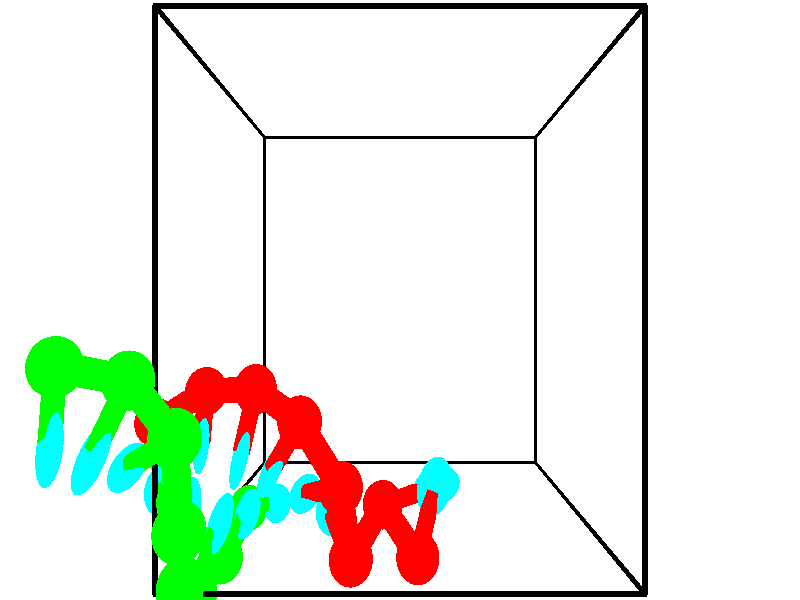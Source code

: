 // switches for output
#declare DRAW_BASES = 1; // possible values are 0, 1; only relevant for DNA ribbons
#declare DRAW_BASES_TYPE = 3; // possible values are 1, 2, 3; only relevant for DNA ribbons
#declare DRAW_FOG = 0; // set to 1 to enable fog

#include "colors.inc"

#include "transforms.inc"
background { rgb <1, 1, 1>}

#default {
   normal{
       ripples 0.25
       frequency 0.20
       turbulence 0.2
       lambda 5
   }
	finish {
		phong 0.1
		phong_size 40.
	}
}

// original window dimensions: 1024x640


// camera settings

camera {
	sky <-0, 1, 0>
	up <-0, 1, 0>
	right 1.6 * <1, 0, 0>
	location <2.5, 2.5, 11.1562>
	look_at <2.5, 2.5, 2.5>
	direction <0, 0, -8.6562>
	angle 67.0682
}


# declare cpy_camera_pos = <2.5, 2.5, 11.1562>;
# if (DRAW_FOG = 1)
fog {
	fog_type 2
	up vnormalize(cpy_camera_pos)
	color rgbt<1,1,1,0.3>
	distance 1e-5
	fog_alt 3e-3
	fog_offset 4
}
# end


// LIGHTS

# declare lum = 6;
global_settings {
	ambient_light rgb lum * <0.05, 0.05, 0.05>
	max_trace_level 15
}# declare cpy_direct_light_amount = 0.25;
light_source
{	1000 * <-1, -1, 1>,
	rgb lum * cpy_direct_light_amount
	parallel
}

light_source
{	1000 * <1, 1, -1>,
	rgb lum * cpy_direct_light_amount
	parallel
}

// strand 0

// nucleotide -1

// particle -1
sphere {
	<2.706326, 0.011077, 4.154996> 0.250000
	pigment { color rgbt <1,0,0,0> }
	no_shadow
}
cylinder {
	<2.823944, 0.371341, 4.027029>,  <2.894515, 0.587500, 3.950249>, 0.100000
	pigment { color rgbt <1,0,0,0> }
	no_shadow
}
cylinder {
	<2.823944, 0.371341, 4.027029>,  <2.706326, 0.011077, 4.154996>, 0.100000
	pigment { color rgbt <1,0,0,0> }
	no_shadow
}

// particle -1
sphere {
	<2.823944, 0.371341, 4.027029> 0.100000
	pigment { color rgbt <1,0,0,0> }
	no_shadow
}
sphere {
	0, 1
	scale<0.080000,0.200000,0.300000>
	matrix <0.106872, -0.363598, -0.925405,
		-0.949798, 0.237920, -0.203170,
		0.294045, 0.900661, -0.319918,
		2.912158, 0.641540, 3.931054>
	pigment { color rgbt <0,1,1,0> }
	no_shadow
}
cylinder {
	<2.282916, 0.357103, 3.566603>,  <2.706326, 0.011077, 4.154996>, 0.130000
	pigment { color rgbt <1,0,0,0> }
	no_shadow
}

// nucleotide -1

// particle -1
sphere {
	<2.282916, 0.357103, 3.566603> 0.250000
	pigment { color rgbt <1,0,0,0> }
	no_shadow
}
cylinder {
	<2.668053, 0.464983, 3.560968>,  <2.899135, 0.529712, 3.557587>, 0.100000
	pigment { color rgbt <1,0,0,0> }
	no_shadow
}
cylinder {
	<2.668053, 0.464983, 3.560968>,  <2.282916, 0.357103, 3.566603>, 0.100000
	pigment { color rgbt <1,0,0,0> }
	no_shadow
}

// particle -1
sphere {
	<2.668053, 0.464983, 3.560968> 0.100000
	pigment { color rgbt <1,0,0,0> }
	no_shadow
}
sphere {
	0, 1
	scale<0.080000,0.200000,0.300000>
	matrix <0.022325, -0.131468, -0.991069,
		-0.269144, 0.953928, -0.132604,
		0.962841, 0.269700, -0.014088,
		2.956905, 0.545894, 3.556742>
	pigment { color rgbt <0,1,1,0> }
	no_shadow
}
cylinder {
	<1.940106, 0.036348, 4.273770>,  <2.282916, 0.357103, 3.566603>, 0.130000
	pigment { color rgbt <1,0,0,0> }
	no_shadow
}

// nucleotide -1

// particle -1
sphere {
	<1.940106, 0.036348, 4.273770> 0.250000
	pigment { color rgbt <1,0,0,0> }
	no_shadow
}
cylinder {
	<1.770985, 0.197156, 3.948902>,  <1.669512, 0.293641, 3.753982>, 0.100000
	pigment { color rgbt <1,0,0,0> }
	no_shadow
}
cylinder {
	<1.770985, 0.197156, 3.948902>,  <1.940106, 0.036348, 4.273770>, 0.100000
	pigment { color rgbt <1,0,0,0> }
	no_shadow
}

// particle -1
sphere {
	<1.770985, 0.197156, 3.948902> 0.100000
	pigment { color rgbt <1,0,0,0> }
	no_shadow
}
sphere {
	0, 1
	scale<0.080000,0.200000,0.300000>
	matrix <-0.510903, 0.634467, 0.580026,
		0.748476, 0.660176, -0.062861,
		-0.422802, 0.402020, -0.812169,
		1.644144, 0.317762, 3.705251>
	pigment { color rgbt <0,1,1,0> }
	no_shadow
}
cylinder {
	<1.832699, 0.737636, 4.368216>,  <1.940106, 0.036348, 4.273770>, 0.130000
	pigment { color rgbt <1,0,0,0> }
	no_shadow
}

// nucleotide -1

// particle -1
sphere {
	<1.832699, 0.737636, 4.368216> 0.250000
	pigment { color rgbt <1,0,0,0> }
	no_shadow
}
cylinder {
	<1.557800, 0.634950, 4.096395>,  <1.392861, 0.573339, 3.933303>, 0.100000
	pigment { color rgbt <1,0,0,0> }
	no_shadow
}
cylinder {
	<1.557800, 0.634950, 4.096395>,  <1.832699, 0.737636, 4.368216>, 0.100000
	pigment { color rgbt <1,0,0,0> }
	no_shadow
}

// particle -1
sphere {
	<1.557800, 0.634950, 4.096395> 0.100000
	pigment { color rgbt <1,0,0,0> }
	no_shadow
}
sphere {
	0, 1
	scale<0.080000,0.200000,0.300000>
	matrix <-0.711093, 0.428922, 0.557111,
		0.148456, 0.866097, -0.477323,
		-0.687246, -0.256715, -0.679551,
		1.351626, 0.557936, 3.892530>
	pigment { color rgbt <0,1,1,0> }
	no_shadow
}
cylinder {
	<1.360739, 1.343749, 4.294868>,  <1.832699, 0.737636, 4.368216>, 0.130000
	pigment { color rgbt <1,0,0,0> }
	no_shadow
}

// nucleotide -1

// particle -1
sphere {
	<1.360739, 1.343749, 4.294868> 0.250000
	pigment { color rgbt <1,0,0,0> }
	no_shadow
}
cylinder {
	<1.140892, 1.038673, 4.158501>,  <1.008984, 0.855627, 4.076681>, 0.100000
	pigment { color rgbt <1,0,0,0> }
	no_shadow
}
cylinder {
	<1.140892, 1.038673, 4.158501>,  <1.360739, 1.343749, 4.294868>, 0.100000
	pigment { color rgbt <1,0,0,0> }
	no_shadow
}

// particle -1
sphere {
	<1.140892, 1.038673, 4.158501> 0.100000
	pigment { color rgbt <1,0,0,0> }
	no_shadow
}
sphere {
	0, 1
	scale<0.080000,0.200000,0.300000>
	matrix <-0.811999, 0.391760, 0.432645,
		-0.196417, 0.514613, -0.834622,
		-0.549616, -0.762691, -0.340917,
		0.976007, 0.809865, 4.056225>
	pigment { color rgbt <0,1,1,0> }
	no_shadow
}
cylinder {
	<0.763108, 1.606134, 3.894348>,  <1.360739, 1.343749, 4.294868>, 0.130000
	pigment { color rgbt <1,0,0,0> }
	no_shadow
}

// nucleotide -1

// particle -1
sphere {
	<0.763108, 1.606134, 3.894348> 0.250000
	pigment { color rgbt <1,0,0,0> }
	no_shadow
}
cylinder {
	<0.687695, 1.234380, 4.021280>,  <0.642447, 1.011328, 4.097439>, 0.100000
	pigment { color rgbt <1,0,0,0> }
	no_shadow
}
cylinder {
	<0.687695, 1.234380, 4.021280>,  <0.763108, 1.606134, 3.894348>, 0.100000
	pigment { color rgbt <1,0,0,0> }
	no_shadow
}

// particle -1
sphere {
	<0.687695, 1.234380, 4.021280> 0.100000
	pigment { color rgbt <1,0,0,0> }
	no_shadow
}
sphere {
	0, 1
	scale<0.080000,0.200000,0.300000>
	matrix <-0.875430, 0.305481, 0.374571,
		-0.445059, -0.207181, -0.871205,
		-0.188533, -0.929386, 0.317329,
		0.631135, 0.955564, 4.116479>
	pigment { color rgbt <0,1,1,0> }
	no_shadow
}
cylinder {
	<0.085945, 1.552965, 3.636522>,  <0.763108, 1.606134, 3.894348>, 0.130000
	pigment { color rgbt <1,0,0,0> }
	no_shadow
}

// nucleotide -1

// particle -1
sphere {
	<0.085945, 1.552965, 3.636522> 0.250000
	pigment { color rgbt <1,0,0,0> }
	no_shadow
}
cylinder {
	<0.147827, 1.288537, 3.930202>,  <0.184957, 1.129880, 4.106411>, 0.100000
	pigment { color rgbt <1,0,0,0> }
	no_shadow
}
cylinder {
	<0.147827, 1.288537, 3.930202>,  <0.085945, 1.552965, 3.636522>, 0.100000
	pigment { color rgbt <1,0,0,0> }
	no_shadow
}

// particle -1
sphere {
	<0.147827, 1.288537, 3.930202> 0.100000
	pigment { color rgbt <1,0,0,0> }
	no_shadow
}
sphere {
	0, 1
	scale<0.080000,0.200000,0.300000>
	matrix <-0.908705, 0.196426, 0.368336,
		-0.387713, -0.724157, -0.570329,
		0.154706, -0.661070, 0.734202,
		0.194239, 1.090216, 4.150463>
	pigment { color rgbt <0,1,1,0> }
	no_shadow
}
cylinder {
	<-0.537166, 1.229707, 3.638976>,  <0.085945, 1.552965, 3.636522>, 0.130000
	pigment { color rgbt <1,0,0,0> }
	no_shadow
}

// nucleotide -1

// particle -1
sphere {
	<-0.537166, 1.229707, 3.638976> 0.250000
	pigment { color rgbt <1,0,0,0> }
	no_shadow
}
cylinder {
	<-0.379730, 1.148850, 3.997690>,  <-0.285269, 1.100335, 4.212919>, 0.100000
	pigment { color rgbt <1,0,0,0> }
	no_shadow
}
cylinder {
	<-0.379730, 1.148850, 3.997690>,  <-0.537166, 1.229707, 3.638976>, 0.100000
	pigment { color rgbt <1,0,0,0> }
	no_shadow
}

// particle -1
sphere {
	<-0.379730, 1.148850, 3.997690> 0.100000
	pigment { color rgbt <1,0,0,0> }
	no_shadow
}
sphere {
	0, 1
	scale<0.080000,0.200000,0.300000>
	matrix <-0.861874, 0.258205, 0.436468,
		-0.319784, -0.944705, -0.072596,
		0.393589, -0.202144, 0.896787,
		-0.261654, 1.088207, 4.266726>
	pigment { color rgbt <0,1,1,0> }
	no_shadow
}
// strand 1

// nucleotide -1

// particle -1
sphere {
	<-0.851214, 1.957966, 5.289425> 0.250000
	pigment { color rgbt <0,1,0,0> }
	no_shadow
}
cylinder {
	<-0.769630, 1.618601, 5.484810>,  <-0.720681, 1.414982, 5.602041>, 0.100000
	pigment { color rgbt <0,1,0,0> }
	no_shadow
}
cylinder {
	<-0.769630, 1.618601, 5.484810>,  <-0.851214, 1.957966, 5.289425>, 0.100000
	pigment { color rgbt <0,1,0,0> }
	no_shadow
}

// particle -1
sphere {
	<-0.769630, 1.618601, 5.484810> 0.100000
	pigment { color rgbt <0,1,0,0> }
	no_shadow
}
sphere {
	0, 1
	scale<0.080000,0.200000,0.300000>
	matrix <0.617079, -0.275935, -0.736935,
		0.760010, 0.451723, 0.467259,
		0.203958, -0.848414, 0.488463,
		-0.708443, 1.364077, 5.631349>
	pigment { color rgbt <0,1,1,0> }
	no_shadow
}
cylinder {
	<-0.218112, 1.828148, 5.113527>,  <-0.851214, 1.957966, 5.289425>, 0.130000
	pigment { color rgbt <0,1,0,0> }
	no_shadow
}

// nucleotide -1

// particle -1
sphere {
	<-0.218112, 1.828148, 5.113527> 0.250000
	pigment { color rgbt <0,1,0,0> }
	no_shadow
}
cylinder {
	<-0.375954, 1.477041, 5.222202>,  <-0.470658, 1.266377, 5.287407>, 0.100000
	pigment { color rgbt <0,1,0,0> }
	no_shadow
}
cylinder {
	<-0.375954, 1.477041, 5.222202>,  <-0.218112, 1.828148, 5.113527>, 0.100000
	pigment { color rgbt <0,1,0,0> }
	no_shadow
}

// particle -1
sphere {
	<-0.375954, 1.477041, 5.222202> 0.100000
	pigment { color rgbt <0,1,0,0> }
	no_shadow
}
sphere {
	0, 1
	scale<0.080000,0.200000,0.300000>
	matrix <0.495090, -0.452201, -0.741890,
		0.774064, -0.158242, 0.613013,
		-0.394603, -0.877767, 0.271688,
		-0.494335, 1.213711, 5.303709>
	pigment { color rgbt <0,1,1,0> }
	no_shadow
}
cylinder {
	<0.309486, 1.373078, 5.283904>,  <-0.218112, 1.828148, 5.113527>, 0.130000
	pigment { color rgbt <0,1,0,0> }
	no_shadow
}

// nucleotide -1

// particle -1
sphere {
	<0.309486, 1.373078, 5.283904> 0.250000
	pigment { color rgbt <0,1,0,0> }
	no_shadow
}
cylinder {
	<-0.021851, 1.205633, 5.134979>,  <-0.220652, 1.105167, 5.045624>, 0.100000
	pigment { color rgbt <0,1,0,0> }
	no_shadow
}
cylinder {
	<-0.021851, 1.205633, 5.134979>,  <0.309486, 1.373078, 5.283904>, 0.100000
	pigment { color rgbt <0,1,0,0> }
	no_shadow
}

// particle -1
sphere {
	<-0.021851, 1.205633, 5.134979> 0.100000
	pigment { color rgbt <0,1,0,0> }
	no_shadow
}
sphere {
	0, 1
	scale<0.080000,0.200000,0.300000>
	matrix <0.539184, -0.415284, -0.732680,
		0.152093, -0.807653, 0.569705,
		-0.828341, -0.418611, -0.372312,
		-0.270353, 1.080050, 5.023285>
	pigment { color rgbt <0,1,1,0> }
	no_shadow
}
cylinder {
	<0.370467, 0.631909, 5.331343>,  <0.309486, 1.373078, 5.283904>, 0.130000
	pigment { color rgbt <0,1,0,0> }
	no_shadow
}

// nucleotide -1

// particle -1
sphere {
	<0.370467, 0.631909, 5.331343> 0.250000
	pigment { color rgbt <0,1,0,0> }
	no_shadow
}
cylinder {
	<0.142998, 0.752205, 5.025097>,  <0.006516, 0.824383, 4.841350>, 0.100000
	pigment { color rgbt <0,1,0,0> }
	no_shadow
}
cylinder {
	<0.142998, 0.752205, 5.025097>,  <0.370467, 0.631909, 5.331343>, 0.100000
	pigment { color rgbt <0,1,0,0> }
	no_shadow
}

// particle -1
sphere {
	<0.142998, 0.752205, 5.025097> 0.100000
	pigment { color rgbt <0,1,0,0> }
	no_shadow
}
sphere {
	0, 1
	scale<0.080000,0.200000,0.300000>
	matrix <0.524152, -0.584839, -0.619054,
		-0.633936, -0.753337, 0.174949,
		-0.568674, 0.300741, -0.765614,
		-0.027604, 0.842427, 4.795413>
	pigment { color rgbt <0,1,1,0> }
	no_shadow
}
cylinder {
	<0.258858, 0.036699, 4.952730>,  <0.370467, 0.631909, 5.331343>, 0.130000
	pigment { color rgbt <0,1,0,0> }
	no_shadow
}

// nucleotide -1

// particle -1
sphere {
	<0.258858, 0.036699, 4.952730> 0.250000
	pigment { color rgbt <0,1,0,0> }
	no_shadow
}
cylinder {
	<0.213058, 0.353777, 4.713223>,  <0.185579, 0.544024, 4.569518>, 0.100000
	pigment { color rgbt <0,1,0,0> }
	no_shadow
}
cylinder {
	<0.213058, 0.353777, 4.713223>,  <0.258858, 0.036699, 4.952730>, 0.100000
	pigment { color rgbt <0,1,0,0> }
	no_shadow
}

// particle -1
sphere {
	<0.213058, 0.353777, 4.713223> 0.100000
	pigment { color rgbt <0,1,0,0> }
	no_shadow
}
sphere {
	0, 1
	scale<0.080000,0.200000,0.300000>
	matrix <0.639870, -0.402204, -0.654827,
		-0.759906, -0.458111, -0.461170,
		-0.114499, 0.792695, -0.598769,
		0.178709, 0.591586, 4.533592>
	pigment { color rgbt <0,1,1,0> }
	no_shadow
}
cylinder {
	<0.168866, -0.283637, 4.325425>,  <0.258858, 0.036699, 4.952730>, 0.130000
	pigment { color rgbt <0,1,0,0> }
	no_shadow
}

// nucleotide -1

// particle -1
sphere {
	<0.168866, -0.283637, 4.325425> 0.250000
	pigment { color rgbt <0,1,0,0> }
	no_shadow
}
cylinder {
	<0.317909, 0.083914, 4.273533>,  <0.407335, 0.304444, 4.242398>, 0.100000
	pigment { color rgbt <0,1,0,0> }
	no_shadow
}
cylinder {
	<0.317909, 0.083914, 4.273533>,  <0.168866, -0.283637, 4.325425>, 0.100000
	pigment { color rgbt <0,1,0,0> }
	no_shadow
}

// particle -1
sphere {
	<0.317909, 0.083914, 4.273533> 0.100000
	pigment { color rgbt <0,1,0,0> }
	no_shadow
}
sphere {
	0, 1
	scale<0.080000,0.200000,0.300000>
	matrix <0.676193, -0.364583, -0.640190,
		-0.635553, 0.150817, -0.757184,
		0.372608, 0.918876, -0.129730,
		0.429692, 0.359577, 4.234614>
	pigment { color rgbt <0,1,1,0> }
	no_shadow
}
cylinder {
	<0.271663, -0.204032, 3.588858>,  <0.168866, -0.283637, 4.325425>, 0.130000
	pigment { color rgbt <0,1,0,0> }
	no_shadow
}

// nucleotide -1

// particle -1
sphere {
	<0.271663, -0.204032, 3.588858> 0.250000
	pigment { color rgbt <0,1,0,0> }
	no_shadow
}
cylinder {
	<0.484322, 0.104769, 3.728207>,  <0.611917, 0.290049, 3.811816>, 0.100000
	pigment { color rgbt <0,1,0,0> }
	no_shadow
}
cylinder {
	<0.484322, 0.104769, 3.728207>,  <0.271663, -0.204032, 3.588858>, 0.100000
	pigment { color rgbt <0,1,0,0> }
	no_shadow
}

// particle -1
sphere {
	<0.484322, 0.104769, 3.728207> 0.100000
	pigment { color rgbt <0,1,0,0> }
	no_shadow
}
sphere {
	0, 1
	scale<0.080000,0.200000,0.300000>
	matrix <0.706302, -0.177109, -0.685398,
		-0.467429, 0.610446, -0.639427,
		0.531646, 0.772003, 0.348373,
		0.643816, 0.336370, 3.832718>
	pigment { color rgbt <0,1,1,0> }
	no_shadow
}
cylinder {
	<0.461773, 0.168631, 3.036531>,  <0.271663, -0.204032, 3.588858>, 0.130000
	pigment { color rgbt <0,1,0,0> }
	no_shadow
}

// nucleotide -1

// particle -1
sphere {
	<0.461773, 0.168631, 3.036531> 0.250000
	pigment { color rgbt <0,1,0,0> }
	no_shadow
}
cylinder {
	<0.733849, 0.275127, 3.309723>,  <0.897094, 0.339025, 3.473638>, 0.100000
	pigment { color rgbt <0,1,0,0> }
	no_shadow
}
cylinder {
	<0.733849, 0.275127, 3.309723>,  <0.461773, 0.168631, 3.036531>, 0.100000
	pigment { color rgbt <0,1,0,0> }
	no_shadow
}

// particle -1
sphere {
	<0.733849, 0.275127, 3.309723> 0.100000
	pigment { color rgbt <0,1,0,0> }
	no_shadow
}
sphere {
	0, 1
	scale<0.080000,0.200000,0.300000>
	matrix <0.729485, -0.154231, -0.666381,
		-0.072081, 0.951488, -0.299124,
		0.680188, 0.266240, 0.682979,
		0.937905, 0.354999, 3.514617>
	pigment { color rgbt <0,1,1,0> }
	no_shadow
}
// box output
cylinder {
	<0.000000, 0.000000, 0.000000>,  <5.000000, 0.000000, 0.000000>, 0.025000
	pigment { color rgbt <0,0,0,0> }
	no_shadow
}
cylinder {
	<0.000000, 0.000000, 0.000000>,  <0.000000, 5.000000, 0.000000>, 0.025000
	pigment { color rgbt <0,0,0,0> }
	no_shadow
}
cylinder {
	<0.000000, 0.000000, 0.000000>,  <0.000000, 0.000000, 5.000000>, 0.025000
	pigment { color rgbt <0,0,0,0> }
	no_shadow
}
cylinder {
	<5.000000, 5.000000, 5.000000>,  <0.000000, 5.000000, 5.000000>, 0.025000
	pigment { color rgbt <0,0,0,0> }
	no_shadow
}
cylinder {
	<5.000000, 5.000000, 5.000000>,  <5.000000, 0.000000, 5.000000>, 0.025000
	pigment { color rgbt <0,0,0,0> }
	no_shadow
}
cylinder {
	<5.000000, 5.000000, 5.000000>,  <5.000000, 5.000000, 0.000000>, 0.025000
	pigment { color rgbt <0,0,0,0> }
	no_shadow
}
cylinder {
	<0.000000, 0.000000, 5.000000>,  <0.000000, 5.000000, 5.000000>, 0.025000
	pigment { color rgbt <0,0,0,0> }
	no_shadow
}
cylinder {
	<0.000000, 0.000000, 5.000000>,  <5.000000, 0.000000, 5.000000>, 0.025000
	pigment { color rgbt <0,0,0,0> }
	no_shadow
}
cylinder {
	<5.000000, 5.000000, 0.000000>,  <0.000000, 5.000000, 0.000000>, 0.025000
	pigment { color rgbt <0,0,0,0> }
	no_shadow
}
cylinder {
	<5.000000, 5.000000, 0.000000>,  <5.000000, 0.000000, 0.000000>, 0.025000
	pigment { color rgbt <0,0,0,0> }
	no_shadow
}
cylinder {
	<5.000000, 0.000000, 5.000000>,  <5.000000, 0.000000, 0.000000>, 0.025000
	pigment { color rgbt <0,0,0,0> }
	no_shadow
}
cylinder {
	<0.000000, 5.000000, 0.000000>,  <0.000000, 5.000000, 5.000000>, 0.025000
	pigment { color rgbt <0,0,0,0> }
	no_shadow
}
// end of box output
